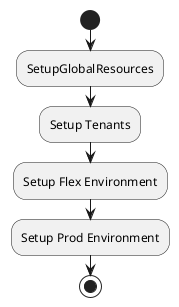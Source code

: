@startuml
'https://plantuml.com/activity-diagram-beta

start
:SetupGlobalResources;
:Setup Tenants;
:Setup Flex Environment;
:Setup Prod Environment;

stop

@enduml
